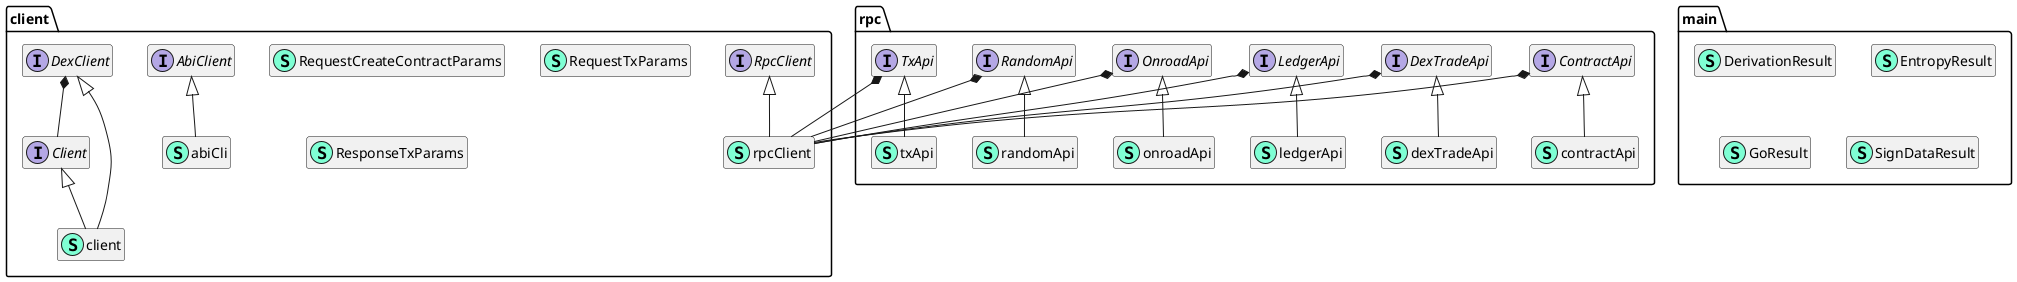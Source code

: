 @startuml
namespace client {
    interface AbiClient  {
        + CallOffChain(methodName string, params ...<font color=blue>interface</font>{}) ([]<font color=blue>interface</font>{}, error)

    }
    interface Client  {
        + BuildNormalRequestBlock(params RequestTxParams, prev *core.HashHeight) (*api.AccountBlock, error)
        + BuildRequestCreateContractBlock(params RequestCreateContractParams, prev *core.HashHeight) (*api.AccountBlock, error)
        + BuildResponseBlock(params ResponseTxParams, prev *core.HashHeight) (*api.AccountBlock, error)
        + GetBalance(addr types.Address, tokenId types.TokenTypeId) (*big.Int, *big.Int, error)
        + GetBalanceAll(addr types.Address) (*api.RpcAccountInfo, *api.RpcAccountInfo, error)
        + SignData(wallet *entropystore.Manager, block *api.AccountBlock) error
        + SignDataWithPriKey(key *derivation.Key, block *api.AccountBlock) error
        + SignDataWithEd25519Key(key ed25519.PrivateKey, block *api.AccountBlock) error

    }
    interface DexClient  {
        + BuildRequestNewOrderBlock(param *dex.ParamPlaceOrder, selfAddr types.Address, prev *core.HashHeight) (*api.AccountBlock, error)
        + BuildRequestCancelOrderBlock(param *dex.ParamDexCancelOrder, selfAddr types.Address, prev *core.HashHeight) (*api.AccountBlock, error)

    }
    class RequestCreateContractParams << (S,Aquamarine) >> {
        - fee *big.Int
        - arguments []<font color=blue>interface</font>{}
        - abiStr string
        - metaParams api.CreateContractDataParam

        + SelfAddr types.Address

    }
    class RequestTxParams << (S,Aquamarine) >> {
        + ToAddr types.Address
        + SelfAddr types.Address
        + Amount *big.Int
        + TokenId types.TokenTypeId
        + Data []byte

    }
    class ResponseTxParams << (S,Aquamarine) >> {
        + SelfAddr types.Address
        + RequestHash types.Hash

    }
    interface RpcClient  {
        + GetClient() *rpc.Client

    }
    class abiCli << (S,Aquamarine) >> {
        - cli RpcClient
        - contractAbi *abi.ABIContract
        - offchainCode string
        - contractAddr types.Address

        + CallOffChain(methodName string, params ...<font color=blue>interface</font>{}) ([]<font color=blue>interface</font>{}, error)

    }
    class client << (S,Aquamarine) >> {
        - rpc RpcClient

        - getPrev(addr types.Address) (*core.HashHeight, error)

        + BuildNormalRequestBlock(params RequestTxParams, prev *core.HashHeight) (*api.AccountBlock, error)
        + BuildRequestCreateContractBlock(params RequestCreateContractParams, prev *core.HashHeight) (*api.AccountBlock, error)
        + BuildResponseBlock(params ResponseTxParams, prev *core.HashHeight) (*api.AccountBlock, error)
        + GetBalance(addr types.Address, tokenId types.TokenTypeId) (*big.Int, *big.Int, error)
        + GetBalanceAll(addr types.Address) (*api.RpcAccountInfo, *api.RpcAccountInfo, error)
        + SignData(wallet *entropystore.Manager, block *api.AccountBlock) error
        + SignDataWithPriKey(key *derivation.Key, block *api.AccountBlock) error
        + SignDataWithEd25519Key(key ed25519.PrivateKey, block *api.AccountBlock) error
        + BuildRequestNewOrderBlock(param *dex.ParamPlaceOrder, selfAddr types.Address, prev *core.HashHeight) (*api.AccountBlock, error)
        + BuildRequestCancelOrderBlock(param *dex.ParamDexCancelOrder, selfAddr types.Address, prev *core.HashHeight) (*api.AccountBlock, error)

    }
    class rpcClient << (S,Aquamarine) >> {
        - cc *rpc.Client

        + GetClient() *rpc.Client

    }
}
"client.DexClient" *-- "client.Client"
"rpc.ContractApi" *-- "client.rpcClient"
"rpc.DexTradeApi" *-- "client.rpcClient"
"rpc.LedgerApi" *-- "client.rpcClient"
"rpc.OnroadApi" *-- "client.rpcClient"
"rpc.RandomApi" *-- "client.rpcClient"
"rpc.TxApi" *-- "client.rpcClient"

"client.AbiClient" <|-- "client.abiCli"
"client.Client" <|-- "client.client"
"client.DexClient" <|-- "client.client"
"client.RpcClient" <|-- "client.rpcClient"

namespace main {
    class DerivationResult << (S,Aquamarine) >> {
        + Path string
        + Address string
        + PrivateKey string

    }
    class EntropyResult << (S,Aquamarine) >> {
        + Mnemonic string
        + EntropyStore string

    }
    class GoResult << (S,Aquamarine) >> {
        + Error string
        + Code int
        + Data <font color=blue>interface</font>{}

    }
    class SignDataResult << (S,Aquamarine) >> {
        + PublicKey string
        + Data string
        + Signature string

    }
}


namespace rpc {
    interface ContractApi  {
        + CallOffChainMethod(param api.CallOffChainMethodParam) ([]byte, error)
        + Query(param api.QueryParam) ([]byte, error)
        + GetCreateContractData(param api.CreateContractDataParam) ([]byte, error)
        + GetContractStorage(addr types.Address, prefix string) (<font color=blue>map</font>[string]string, error)
        + GetContractInfo(addr types.Address) (*api.ContractInfo, error)
        + GetSBPVoteList() ([]*api.SBPVoteInfo, error)

    }
    interface DexTradeApi  {
        + GetOrdersFromMarket(tradeToken types.TokenTypeId, quoteToken types.TokenTypeId, side bool, begin int, end int) (*dex.OrdersRes, error)

    }
    interface LedgerApi  {
        + GetRawBlockByHash(blockHash types.Hash) (*core.AccountBlock, error)
        + GetBlockByHash(blockHash types.Hash) (*api.AccountBlock, error)
        + GetCompleteBlockByHash(blockHash types.Hash) (*api.AccountBlock, error)
        + GetBlocksByHash(addr types.Address, originBlockHash *types.Hash, count uint64) ([]*api.AccountBlock, error)
        + GetVmLogListByHash(logHash types.Hash) (core.VmLogList, error)
        + GetBlocksByHeight(addr types.Address, height <font color=blue>interface</font>{}, count uint64) ([]*api.AccountBlock, error)
        + GetBlockByHeight(addr types.Address, height <font color=blue>interface</font>{}) (*api.AccountBlock, error)
        + GetBlocksByAccAddr(addr types.Address, index int, count int) ([]*api.AccountBlock, error)
        + GetAccountByAccAddr(addr types.Address) (*api.RpcAccountInfo, error)
        + GetSnapshotBlockByHash(hash types.Hash) (*api.SnapshotBlock, error)
        + GetSnapshotBlockByHeight(height <font color=blue>interface</font>{}) (*api.SnapshotBlock, error)
        + GetSnapshotBlocks(height <font color=blue>interface</font>{}, count int) ([]*api.SnapshotBlock, error)
        + GetChunks(startHeight <font color=blue>interface</font>{}, endHeight <font color=blue>interface</font>{}) ([]*api.SnapshotChunk, error)
        + GetSnapshotChainHeight() string
        + GetLatestSnapshotChainHash() *types.Hash
        + GetLatestBlock(addr types.Address) (*api.AccountBlock, error)
        + GetVmLogList(blockHash types.Hash) (core.VmLogList, error)
        + GetUnconfirmedBlocks(addr types.Address) []*core.AccountBlock
        + GetConfirmedBalances(snapshotHash types.Hash, addrList []types.Address, tokenIds []types.TokenTypeId) (api.GetBalancesRes, error)
        + GetHourSBPStats(startIdx uint64, endIdx uint64) ([]<font color=blue>map</font>[string]<font color=blue>interface</font>{}, error)

    }
    interface OnroadApi  {
        + GetOnroadBlocksByAddress(address types.Address, index uint64, count uint64) ([]*api.AccountBlock, error)
        + GetOnroadInfoByAddress(address types.Address) (*api.RpcAccountInfo, error)
        + GetOnroadBlocksInBatch(queryList []api.OnroadPagingQuery) (<font color=blue>map</font>[types.Address][]*api.AccountBlock, error)
        + GetOnroadInfoInBatch(addrList []types.Address) ([]*api.RpcAccountInfo, error)
        + GetContractOnRoadFrontBlocks(addr types.Address, gid *types.Gid) ([]*api.AccountBlock, error)

    }
    interface RandomApi  {
        + GetRewardByIndex(index uint64) (*api.RewardInfo, error)
        + GetVoteDetailsByIndex(index uint64) ([]*consensus.VoteDetails, error)
        + RawCall(method string, params ...<font color=blue>interface</font>{}) (<font color=blue>interface</font>{}, error)

    }
    interface TxApi  {
        + SendRawTx(block *api.AccountBlock) error
        + SendTxWithPrivateKey(param api.SendTxWithPrivateKeyParam) (*api.AccountBlock, error)
        + CalcPoWDifficulty(param api.CalcPoWDifficultyParam) (*api.CalcPoWDifficultyResult, error)

    }
    class contractApi << (S,Aquamarine) >> {
        - cc *rpc.Client

        + GetCreateContractData(param api.CreateContractDataParam) ([]byte, error)
        + CallOffChainMethod(param api.CallOffChainMethodParam) ([]byte, error)
        + Query(param api.QueryParam) ([]byte, error)
        + GetContractStorage(addr types.Address, prefix string) (<font color=blue>map</font>[string]string, error)
        + GetContractInfo(addr types.Address) (*api.ContractInfo, error)
        + GetSBPVoteList() ([]*api.SBPVoteInfo, error)

    }
    class dexTradeApi << (S,Aquamarine) >> {
        - cc *rpc.Client

        + GetOrdersFromMarket(tradeToken types.TokenTypeId, quoteToken types.TokenTypeId, side bool, begin int, end int) (*dex.OrdersRes, error)

    }
    class ledgerApi << (S,Aquamarine) >> {
        - cc *rpc.Client

        + GetRawBlockByHash(blockHash types.Hash) (*core.AccountBlock, error)
        + GetBlockByHash(blockHash types.Hash) (*api.AccountBlock, error)
        + GetCompleteBlockByHash(blockHash types.Hash) (*api.AccountBlock, error)
        + GetBlocksByHash(addr types.Address, originBlockHash *types.Hash, count uint64) ([]*api.AccountBlock, error)
        + GetVmLogListByHash(logHash types.Hash) (core.VmLogList, error)
        + GetBlocksByHeight(addr types.Address, height <font color=blue>interface</font>{}, count uint64) ([]*api.AccountBlock, error)
        + GetBlockByHeight(addr types.Address, height <font color=blue>interface</font>{}) (*api.AccountBlock, error)
        + GetBlocksByAccAddr(addr types.Address, index int, count int) ([]*api.AccountBlock, error)
        + GetAccountByAccAddr(addr types.Address) (*api.RpcAccountInfo, error)
        + GetSnapshotBlockByHash(hash types.Hash) (*api.SnapshotBlock, error)
        + GetSnapshotBlockByHeight(height <font color=blue>interface</font>{}) (*api.SnapshotBlock, error)
        + GetSnapshotBlocks(height <font color=blue>interface</font>{}, count int) ([]*api.SnapshotBlock, error)
        + GetChunks(startHeight <font color=blue>interface</font>{}, endHeight <font color=blue>interface</font>{}) ([]*api.SnapshotChunk, error)
        + GetSnapshotChainHeight() string
        + GetLatestSnapshotChainHash() *types.Hash
        + GetLatestBlock(addr types.Address) (*api.AccountBlock, error)
        + GetVmLogList(blockHash types.Hash) (core.VmLogList, error)
        + GetUnconfirmedBlocks(addr types.Address) []*core.AccountBlock
        + GetConfirmedBalances(snapshotHash types.Hash, addrList []types.Address, tokenIds []types.TokenTypeId) (api.GetBalancesRes, error)
        + GetHourSBPStats(startIdx uint64, endIdx uint64) ([]<font color=blue>map</font>[string]<font color=blue>interface</font>{}, error)

    }
    class onroadApi << (S,Aquamarine) >> {
        - cc *rpc.Client

        + GetOnroadBlocksByAddress(address types.Address, index uint64, count uint64) ([]*api.AccountBlock, error)
        + GetOnroadInfoByAddress(address types.Address) (*api.RpcAccountInfo, error)
        + GetOnroadBlocksInBatch(queryList []api.OnroadPagingQuery) (<font color=blue>map</font>[types.Address][]*api.AccountBlock, error)
        + GetOnroadInfoInBatch(addrList []types.Address) ([]*api.RpcAccountInfo, error)
        + GetContractOnRoadFrontBlocks(addr types.Address, gid *types.Gid) ([]*api.AccountBlock, error)

    }
    class randomApi << (S,Aquamarine) >> {
        - cc *rpc.Client

        + GetRewardByIndex(index uint64) (*api.RewardInfo, error)
        + GetVoteDetailsByIndex(index uint64) ([]*consensus.VoteDetails, error)
        + RawCall(method string, params ...<font color=blue>interface</font>{}) (<font color=blue>interface</font>{}, error)

    }
    class txApi << (S,Aquamarine) >> {
        - cc *rpc.Client

        + SendRawTx(block *api.AccountBlock) error
        + SendTxWithPrivateKey(param api.SendTxWithPrivateKeyParam) (*api.AccountBlock, error)
        + CalcPoWDifficulty(param api.CalcPoWDifficultyParam) (*api.CalcPoWDifficultyResult, error)

    }
}

"rpc.ContractApi" <|-- "rpc.contractApi"
"rpc.DexTradeApi" <|-- "rpc.dexTradeApi"
"rpc.LedgerApi" <|-- "rpc.ledgerApi"
"rpc.OnroadApi" <|-- "rpc.onroadApi"
"rpc.RandomApi" <|-- "rpc.randomApi"
"rpc.TxApi" <|-- "rpc.txApi"

hide fields
hide methods
@enduml
